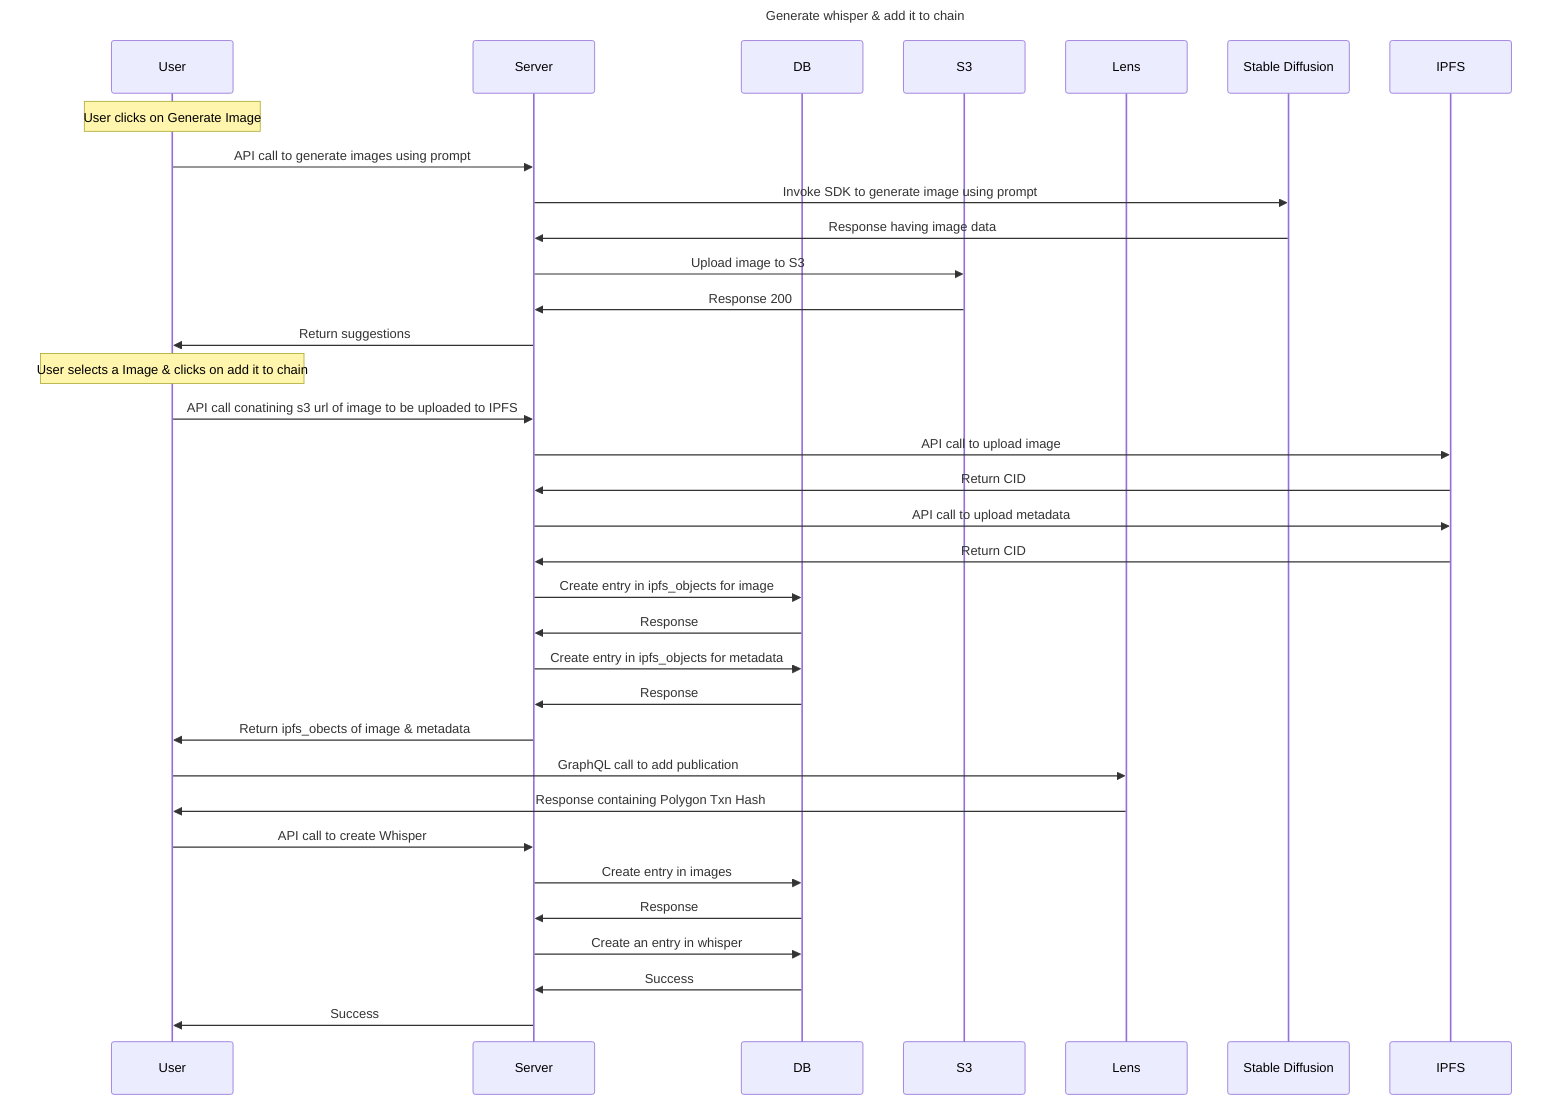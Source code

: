 %% Documentation: https://mermaid-js.github.io/mermaid/#/sequenceDiagram
%% Editor: https://mermaid.live/edit

sequenceDiagram
title Generate whisper & add it to chain

participant Browser as User
participant Server
participant DB

participant S3

participant Lens
participant SD as Stable Diffusion
participant Ipfs as IPFS

Note over Browser: User clicks on Generate Image

Browser->>Server: API call to generate images using prompt
Server->> SD: Invoke SDK to generate image using prompt
SD->>Server: Response having image data
Server->>S3: Upload image to S3
S3->>Server: Response 200
Server->>Browser: Return suggestions

%% break
%%   note over Server: If no query result, then log error
%%   note over Server: If already published
%% end

Note over Browser: User selects a Image & clicks on add it to chain

Browser->>Server: API call conatining s3 url of image to be uploaded to IPFS
Server->>Ipfs: API call to upload image
Ipfs->>Server: Return CID
Server->>Ipfs: API call to upload metadata
Ipfs->>Server: Return CID
Server->>DB: Create entry in ipfs_objects for image
DB->>Server: Response
Server->>DB: Create entry in ipfs_objects for metadata
DB->>Server: Response

Server->>Browser: Return ipfs_obects of image & metadata


%% break
%%   note over Server: If error, log error
%% end

%% Note over Browser: Browser adds the comment to Lens Protocol

Browser->>Lens: GraphQL call to add publication
Lens->>Browser: Response containing Polygon Txn Hash




Browser->>Server: API call to create Whisper 
Server->>DB: Create entry in images
DB->>Server: Response



Server->>DB: Create an entry in whisper
DB->>Server: Success
Server->>Browser: Success




%% Server->>Lens: GraphQL Call (transaction hash)
%% Lens->>Server: Whisper Details